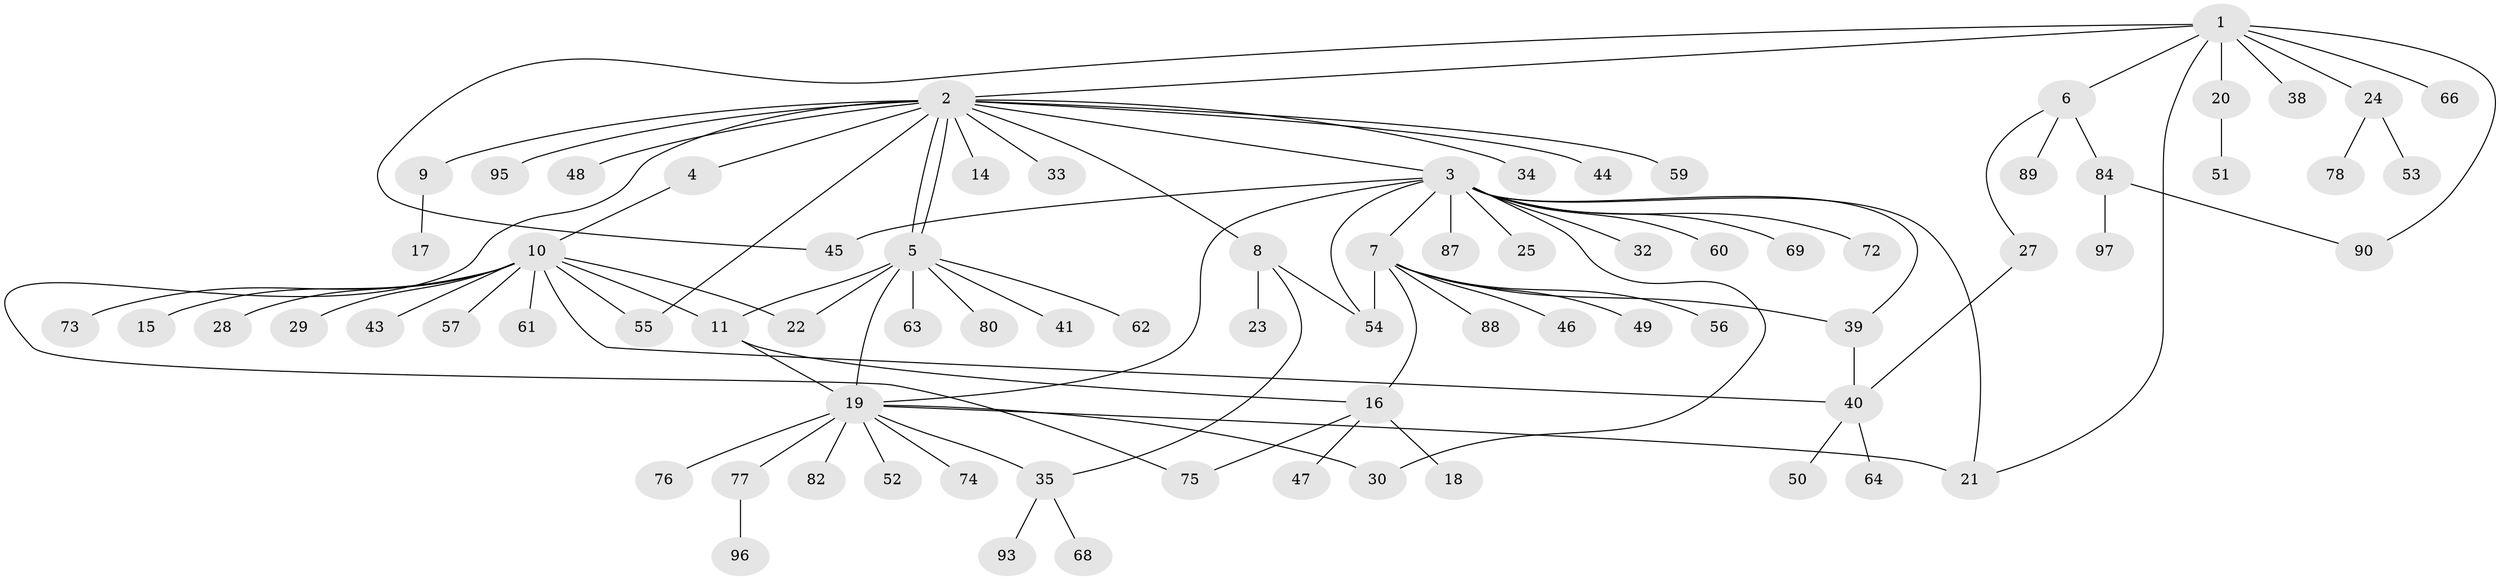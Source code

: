// original degree distribution, {9: 0.010309278350515464, 15: 0.010309278350515464, 14: 0.010309278350515464, 3: 0.10309278350515463, 8: 0.020618556701030927, 4: 0.05154639175257732, 7: 0.020618556701030927, 1: 0.5360824742268041, 5: 0.020618556701030927, 2: 0.1958762886597938, 12: 0.010309278350515464, 6: 0.010309278350515464}
// Generated by graph-tools (version 1.1) at 2025/41/03/06/25 10:41:51]
// undirected, 77 vertices, 95 edges
graph export_dot {
graph [start="1"]
  node [color=gray90,style=filled];
  1 [super="+36"];
  2 [super="+42"];
  3 [super="+79"];
  4;
  5 [super="+13"];
  6 [super="+83"];
  7 [super="+12"];
  8;
  9 [super="+86"];
  10 [super="+26"];
  11;
  14;
  15;
  16 [super="+71"];
  17 [super="+31"];
  18;
  19 [super="+58"];
  20 [super="+65"];
  21;
  22 [super="+37"];
  23;
  24 [super="+70"];
  25;
  27;
  28;
  29;
  30;
  32;
  33;
  34 [super="+85"];
  35 [super="+67"];
  38;
  39 [super="+81"];
  40 [super="+92"];
  41 [super="+91"];
  43;
  44;
  45;
  46;
  47;
  48;
  49;
  50;
  51;
  52;
  53;
  54;
  55;
  56;
  57;
  59;
  60;
  61;
  62;
  63;
  64;
  66;
  68;
  69;
  72;
  73;
  74;
  75;
  76;
  77;
  78;
  80;
  82;
  84;
  87;
  88;
  89;
  90 [super="+94"];
  93;
  95;
  96;
  97;
  1 -- 2;
  1 -- 6;
  1 -- 20;
  1 -- 24;
  1 -- 38;
  1 -- 45;
  1 -- 66;
  1 -- 21;
  1 -- 90;
  2 -- 3;
  2 -- 4;
  2 -- 5;
  2 -- 5;
  2 -- 8;
  2 -- 9;
  2 -- 14;
  2 -- 33;
  2 -- 34;
  2 -- 44;
  2 -- 48;
  2 -- 55;
  2 -- 59;
  2 -- 75;
  2 -- 95;
  3 -- 7;
  3 -- 19;
  3 -- 21;
  3 -- 25;
  3 -- 30;
  3 -- 32;
  3 -- 39;
  3 -- 45;
  3 -- 60;
  3 -- 69;
  3 -- 72;
  3 -- 87;
  3 -- 54;
  4 -- 10 [weight=2];
  5 -- 11;
  5 -- 19;
  5 -- 22;
  5 -- 63;
  5 -- 80;
  5 -- 41;
  5 -- 62;
  6 -- 27;
  6 -- 89;
  6 -- 84;
  7 -- 54;
  7 -- 49;
  7 -- 39;
  7 -- 56;
  7 -- 88;
  7 -- 46;
  7 -- 16;
  8 -- 23;
  8 -- 54;
  8 -- 35;
  9 -- 17;
  10 -- 15;
  10 -- 22;
  10 -- 28;
  10 -- 57;
  10 -- 61;
  10 -- 73;
  10 -- 55;
  10 -- 40;
  10 -- 43;
  10 -- 11;
  10 -- 29;
  11 -- 16;
  11 -- 19;
  16 -- 18;
  16 -- 47;
  16 -- 75;
  19 -- 21;
  19 -- 30;
  19 -- 35 [weight=2];
  19 -- 52;
  19 -- 74;
  19 -- 76;
  19 -- 82;
  19 -- 77;
  20 -- 51;
  24 -- 53;
  24 -- 78;
  27 -- 40;
  35 -- 68;
  35 -- 93;
  39 -- 40;
  40 -- 50;
  40 -- 64;
  77 -- 96;
  84 -- 90;
  84 -- 97;
}
